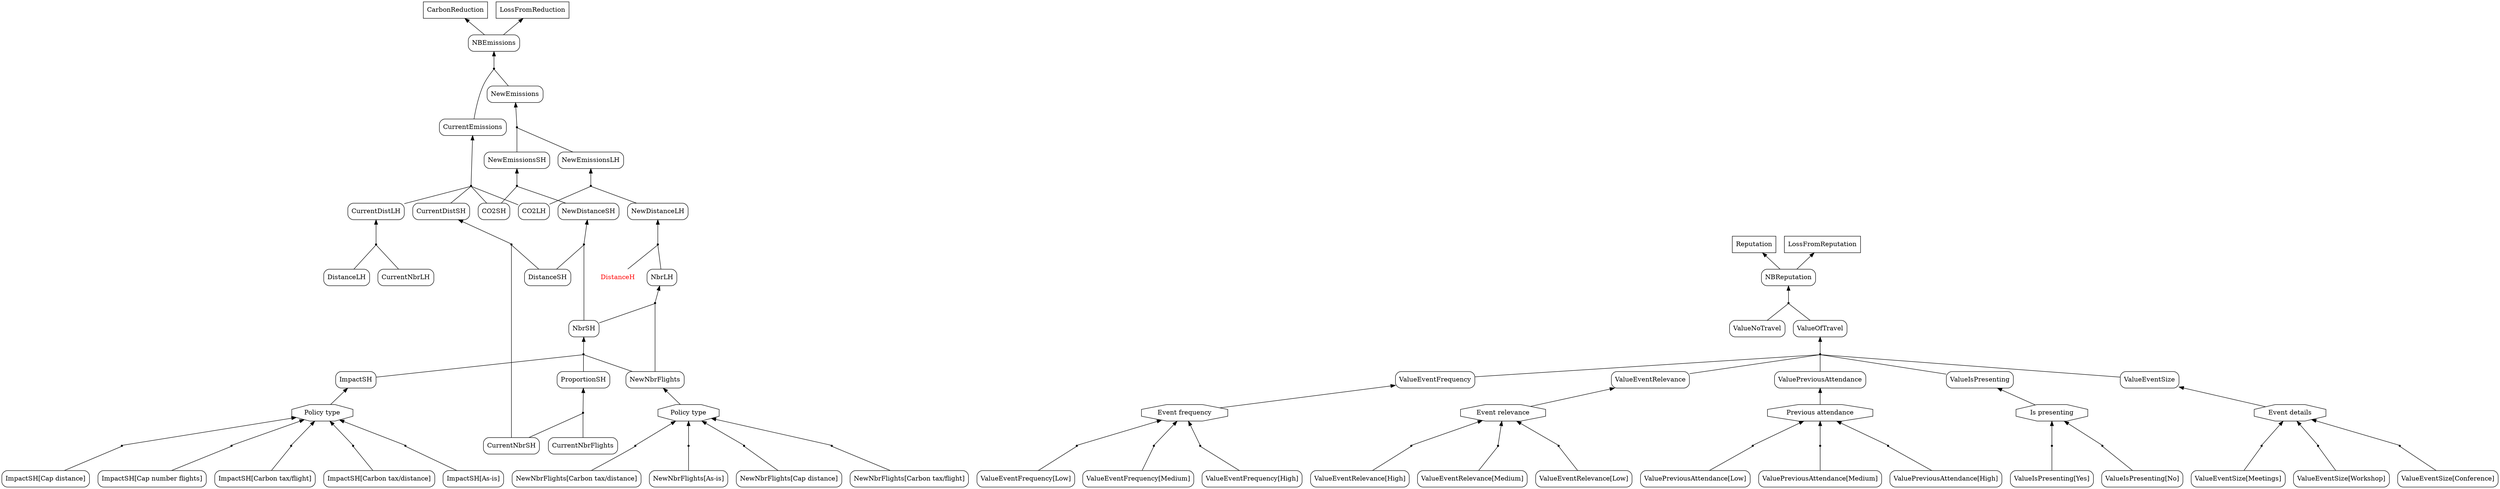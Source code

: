 digraph G { 
rankdir = BT 
"DistanceSH"[shape = box, style = rounded] 
"CurrentNbrSH"[shape = box, style = rounded] 
"CurrentDistSH"[shape = box, style = rounded] 
AndRef0[shape = point] 
AndRef0->"CurrentDistSH"
"DistanceSH"->AndRef0 [dir = none] 
"CurrentNbrSH"->AndRef0 [dir = none] 
"CO2SH"[shape = box, style = rounded] 
"DistanceLH"[shape = box, style = rounded] 
"CurrentNbrLH"[shape = box, style = rounded] 
"CurrentDistLH"[shape = box, style = rounded] 
AndRef1[shape = point] 
AndRef1->"CurrentDistLH"
"DistanceLH"->AndRef1 [dir = none] 
"CurrentNbrLH"->AndRef1 [dir = none] 
"CO2LH"[shape = box, style = rounded] 
"CurrentEmissions"[shape = box, style = rounded] 
AndRef2[shape = point] 
AndRef2->"CurrentEmissions"
"CurrentDistSH"->AndRef2 [dir = none] 
"CO2SH"->AndRef2 [dir = none] 
"CurrentDistLH"->AndRef2 [dir = none] 
"CO2LH"->AndRef2 [dir = none] 
AndRef3[shape = point] 
4[label="Policy type", shape = polygon, sides =8]4->"NewNbrFlights"
"NewNbrFlights[As-is]"[shape = box, style = rounded] 
AndRef3->4
"NewNbrFlights[As-is]"->AndRef3 [dir = none] 
AndRef4[shape = point] 
4[label="Policy type", shape = polygon, sides =8]"NewNbrFlights[Cap distance]"[shape = box, style = rounded] 
AndRef4->4
"NewNbrFlights[Cap distance]"->AndRef4 [dir = none] 
AndRef5[shape = point] 
4[label="Policy type", shape = polygon, sides =8]"NewNbrFlights[Carbon tax/flight]"[shape = box, style = rounded] 
AndRef5->4
"NewNbrFlights[Carbon tax/flight]"->AndRef5 [dir = none] 
AndRef6[shape = point] 
4[label="Policy type", shape = polygon, sides =8]"NewNbrFlights[Carbon tax/distance]"[shape = box, style = rounded] 
AndRef6->4
"NewNbrFlights[Carbon tax/distance]"->AndRef6 [dir = none] 
"NewNbrFlights"[shape = box, style = rounded] 
"CurrentNbrFlights"[shape = box, style = rounded] 
"ProportionSH"[shape = box, style = rounded] 
AndRef7[shape = point] 
AndRef7->"ProportionSH"
"CurrentNbrSH"->AndRef7 [dir = none] 
"CurrentNbrFlights"->AndRef7 [dir = none] 
AndRef8[shape = point] 
9[label="Policy type", shape = polygon, sides =8]9->"ImpactSH"
"ImpactSH[As-is]"[shape = box, style = rounded] 
AndRef8->9
"ImpactSH[As-is]"->AndRef8 [dir = none] 
AndRef9[shape = point] 
9[label="Policy type", shape = polygon, sides =8]"ImpactSH[Cap distance]"[shape = box, style = rounded] 
AndRef9->9
"ImpactSH[Cap distance]"->AndRef9 [dir = none] 
AndRef10[shape = point] 
9[label="Policy type", shape = polygon, sides =8]"ImpactSH[Cap number flights]"[shape = box, style = rounded] 
AndRef10->9
"ImpactSH[Cap number flights]"->AndRef10 [dir = none] 
AndRef11[shape = point] 
9[label="Policy type", shape = polygon, sides =8]"ImpactSH[Carbon tax/flight]"[shape = box, style = rounded] 
AndRef11->9
"ImpactSH[Carbon tax/flight]"->AndRef11 [dir = none] 
AndRef12[shape = point] 
9[label="Policy type", shape = polygon, sides =8]"ImpactSH[Carbon tax/distance]"[shape = box, style = rounded] 
AndRef12->9
"ImpactSH[Carbon tax/distance]"->AndRef12 [dir = none] 
"ImpactSH"[shape = box, style = rounded] 
"NbrSH"[shape = box, style = rounded] 
AndRef13[shape = point] 
AndRef13->"NbrSH"
"NewNbrFlights"->AndRef13 [dir = none] 
"ProportionSH"->AndRef13 [dir = none] 
"ImpactSH"->AndRef13 [dir = none] 
"NewDistanceSH"[shape = box, style = rounded] 
AndRef14[shape = point] 
AndRef14->"NewDistanceSH"
"DistanceSH"->AndRef14 [dir = none] 
"NbrSH"->AndRef14 [dir = none] 
"NewEmissionsSH"[shape = box, style = rounded] 
AndRef15[shape = point] 
AndRef15->"NewEmissionsSH"
"NewDistanceSH"->AndRef15 [dir = none] 
"CO2SH"->AndRef15 [dir = none] 
"NbrLH"[shape = box, style = rounded] 
AndRef16[shape = point] 
AndRef16->"NbrLH"
"NewNbrFlights"->AndRef16 [dir = none] 
"NbrSH"->AndRef16 [dir = none] 
"NewDistanceLH"[shape = box, style = rounded] 
AndRef17[shape = point] 
AndRef17->"NewDistanceLH"
"DistanceH"->AndRef17 [dir = none] 
"NbrLH"->AndRef17 [dir = none] 
"NewEmissionsLH"[shape = box, style = rounded] 
AndRef18[shape = point] 
AndRef18->"NewEmissionsLH"
"NewDistanceLH"->AndRef18 [dir = none] 
"CO2LH"->AndRef18 [dir = none] 
"NewEmissions"[shape = box, style = rounded] 
AndRef19[shape = point] 
AndRef19->"NewEmissions"
"NewEmissionsSH"->AndRef19 [dir = none] 
"NewEmissionsLH"->AndRef19 [dir = none] 
"NBEmissions"[shape = box, style = rounded] 
AndRef20[shape = point] 
AndRef20->"NBEmissions"
"CurrentEmissions"->AndRef20 [dir = none] 
"NewEmissions"->AndRef20 [dir = none] 
CarbonReduction [shape = box] 
NBEmissions->"CarbonReduction"
LossFromReduction [shape = box] 
NBEmissions->"LossFromReduction"
AndRef21[shape = point] 
22[label="Event details", shape = polygon, sides =8]22->"ValueEventSize"
"ValueEventSize[Conference]"[shape = box, style = rounded] 
AndRef21->22
"ValueEventSize[Conference]"->AndRef21 [dir = none] 
AndRef22[shape = point] 
22[label="Event details", shape = polygon, sides =8]"ValueEventSize[Meetings]"[shape = box, style = rounded] 
AndRef22->22
"ValueEventSize[Meetings]"->AndRef22 [dir = none] 
AndRef23[shape = point] 
22[label="Event details", shape = polygon, sides =8]"ValueEventSize[Workshop]"[shape = box, style = rounded] 
AndRef23->22
"ValueEventSize[Workshop]"->AndRef23 [dir = none] 
"ValueEventSize"[shape = box, style = rounded] 
AndRef24[shape = point] 
25[label="Event frequency", shape = polygon, sides =8]25->"ValueEventFrequency"
"ValueEventFrequency[Low]"[shape = box, style = rounded] 
AndRef24->25
"ValueEventFrequency[Low]"->AndRef24 [dir = none] 
AndRef25[shape = point] 
25[label="Event frequency", shape = polygon, sides =8]"ValueEventFrequency[Medium]"[shape = box, style = rounded] 
AndRef25->25
"ValueEventFrequency[Medium]"->AndRef25 [dir = none] 
AndRef26[shape = point] 
25[label="Event frequency", shape = polygon, sides =8]"ValueEventFrequency[High]"[shape = box, style = rounded] 
AndRef26->25
"ValueEventFrequency[High]"->AndRef26 [dir = none] 
"ValueEventFrequency"[shape = box, style = rounded] 
AndRef27[shape = point] 
28[label="Event relevance", shape = polygon, sides =8]28->"ValueEventRelevance"
"ValueEventRelevance[High]"[shape = box, style = rounded] 
AndRef27->28
"ValueEventRelevance[High]"->AndRef27 [dir = none] 
AndRef28[shape = point] 
28[label="Event relevance", shape = polygon, sides =8]"ValueEventRelevance[Medium]"[shape = box, style = rounded] 
AndRef28->28
"ValueEventRelevance[Medium]"->AndRef28 [dir = none] 
AndRef29[shape = point] 
28[label="Event relevance", shape = polygon, sides =8]"ValueEventRelevance[Low]"[shape = box, style = rounded] 
AndRef29->28
"ValueEventRelevance[Low]"->AndRef29 [dir = none] 
"ValueEventRelevance"[shape = box, style = rounded] 
AndRef30[shape = point] 
31[label="Previous attendance", shape = polygon, sides =8]31->"ValuePreviousAttendance"
"ValuePreviousAttendance[Low]"[shape = box, style = rounded] 
AndRef30->31
"ValuePreviousAttendance[Low]"->AndRef30 [dir = none] 
AndRef31[shape = point] 
31[label="Previous attendance", shape = polygon, sides =8]"ValuePreviousAttendance[Medium]"[shape = box, style = rounded] 
AndRef31->31
"ValuePreviousAttendance[Medium]"->AndRef31 [dir = none] 
AndRef32[shape = point] 
31[label="Previous attendance", shape = polygon, sides =8]"ValuePreviousAttendance[High]"[shape = box, style = rounded] 
AndRef32->31
"ValuePreviousAttendance[High]"->AndRef32 [dir = none] 
"ValuePreviousAttendance"[shape = box, style = rounded] 
AndRef33[shape = point] 
34[label="Is presenting", shape = polygon, sides =8]34->"ValueIsPresenting"
"ValueIsPresenting[Yes]"[shape = box, style = rounded] 
AndRef33->34
"ValueIsPresenting[Yes]"->AndRef33 [dir = none] 
AndRef34[shape = point] 
34[label="Is presenting", shape = polygon, sides =8]"ValueIsPresenting[No]"[shape = box, style = rounded] 
AndRef34->34
"ValueIsPresenting[No]"->AndRef34 [dir = none] 
"ValueIsPresenting"[shape = box, style = rounded] 
"ValueOfTravel"[shape = box, style = rounded] 
AndRef35[shape = point] 
AndRef35->"ValueOfTravel"
"ValueEventSize"->AndRef35 [dir = none] 
"ValueEventFrequency"->AndRef35 [dir = none] 
"ValueEventRelevance"->AndRef35 [dir = none] 
"ValuePreviousAttendance"->AndRef35 [dir = none] 
"ValueIsPresenting"->AndRef35 [dir = none] 
"ValueNoTravel"[shape = box, style = rounded] 
"NBReputation"[shape = box, style = rounded] 
AndRef36[shape = point] 
AndRef36->"NBReputation"
"ValueOfTravel"->AndRef36 [dir = none] 
"ValueNoTravel"->AndRef36 [dir = none] 
Reputation [shape = box] 
NBReputation->"Reputation"
LossFromReputation [shape = box] 
NBReputation->"LossFromReputation"
DistanceH [shape = plaintext, fontcolor =red]DistanceH [shape = plaintext, fontcolor =red]DistanceH [shape = plaintext, fontcolor =red]DistanceH [shape = plaintext, fontcolor =red]DistanceH [shape = plaintext, fontcolor =red]DistanceH [shape = plaintext, fontcolor =red]DistanceH [shape = plaintext, fontcolor =red]DistanceH [shape = plaintext, fontcolor =red]DistanceH [shape = plaintext, fontcolor =red]DistanceH [shape = plaintext, fontcolor =red]DistanceH [shape = plaintext, fontcolor =red]DistanceH [shape = plaintext, fontcolor =red]DistanceH [shape = plaintext, fontcolor =red]DistanceH [shape = plaintext, fontcolor =red]DistanceH [shape = plaintext, fontcolor =red]DistanceH [shape = plaintext, fontcolor =red]DistanceH [shape = plaintext, fontcolor =red]DistanceH [shape = plaintext, fontcolor =red]DistanceH [shape = plaintext, fontcolor =red]DistanceH [shape = plaintext, fontcolor =red]DistanceH [shape = plaintext, fontcolor =red]DistanceH [shape = plaintext, fontcolor =red]DistanceH [shape = plaintext, fontcolor =red]DistanceH [shape = plaintext, fontcolor =red]DistanceH [shape = plaintext, fontcolor =red]DistanceH [shape = plaintext, fontcolor =red]DistanceH [shape = plaintext, fontcolor =red]DistanceH [shape = plaintext, fontcolor =red]DistanceH [shape = plaintext, fontcolor =red]DistanceH [shape = plaintext, fontcolor =red]DistanceH [shape = plaintext, fontcolor =red]DistanceH [shape = plaintext, fontcolor =red]DistanceH [shape = plaintext, fontcolor =red]DistanceH [shape = plaintext, fontcolor =red]DistanceH [shape = plaintext, fontcolor =red]DistanceH [shape = plaintext, fontcolor =red]DistanceH [shape = plaintext, fontcolor =red]DistanceH [shape = plaintext, fontcolor =red]DistanceH [shape = plaintext, fontcolor =red]DistanceH [shape = plaintext, fontcolor =red]DistanceH [shape = plaintext, fontcolor =red]DistanceH [shape = plaintext, fontcolor =red]DistanceH [shape = plaintext, fontcolor =red]DistanceH [shape = plaintext, fontcolor =red]DistanceH [shape = plaintext, fontcolor =red]DistanceH [shape = plaintext, fontcolor =red]DistanceH [shape = plaintext, fontcolor =red]DistanceH [shape = plaintext, fontcolor =red]DistanceH [shape = plaintext, fontcolor =red]DistanceH [shape = plaintext, fontcolor =red]DistanceH [shape = plaintext, fontcolor =red]DistanceH [shape = plaintext, fontcolor =red]DistanceH [shape = plaintext, fontcolor =red]DistanceH [shape = plaintext, fontcolor =red]DistanceH [shape = plaintext, fontcolor =red]DistanceH [shape = plaintext, fontcolor =red]DistanceH [shape = plaintext, fontcolor =red]DistanceH [shape = plaintext, fontcolor =red]DistanceH [shape = plaintext, fontcolor =red]DistanceH [shape = plaintext, fontcolor =red]DistanceH [shape = plaintext, fontcolor =red]DistanceH [shape = plaintext, fontcolor =red]DistanceH [shape = plaintext, fontcolor =red]DistanceH [shape = plaintext, fontcolor =red]DistanceH [shape = plaintext, fontcolor =red]DistanceH [shape = plaintext, fontcolor =red]DistanceH [shape = plaintext, fontcolor =red]DistanceH [shape = plaintext, fontcolor =red]DistanceH [shape = plaintext, fontcolor =red]DistanceH [shape = plaintext, fontcolor =red]DistanceH [shape = plaintext, fontcolor =red]DistanceH [shape = plaintext, fontcolor =red]DistanceH [shape = plaintext, fontcolor =red]DistanceH [shape = plaintext, fontcolor =red]DistanceH [shape = plaintext, fontcolor =red]DistanceH [shape = plaintext, fontcolor =red]DistanceH [shape = plaintext, fontcolor =red]DistanceH [shape = plaintext, fontcolor =red]DistanceH [shape = plaintext, fontcolor =red]DistanceH [shape = plaintext, fontcolor =red]DistanceH [shape = plaintext, fontcolor =red]DistanceH [shape = plaintext, fontcolor =red]DistanceH [shape = plaintext, fontcolor =red]DistanceH [shape = plaintext, fontcolor =red]DistanceH [shape = plaintext, fontcolor =red]DistanceH [shape = plaintext, fontcolor =red]DistanceH [shape = plaintext, fontcolor =red]DistanceH [shape = plaintext, fontcolor =red]DistanceH [shape = plaintext, fontcolor =red]DistanceH [shape = plaintext, fontcolor =red]DistanceH [shape = plaintext, fontcolor =red]DistanceH [shape = plaintext, fontcolor =red]DistanceH [shape = plaintext, fontcolor =red]DistanceH [shape = plaintext, fontcolor =red]DistanceH [shape = plaintext, fontcolor =red]DistanceH [shape = plaintext, fontcolor =red]DistanceH [shape = plaintext, fontcolor =red]DistanceH [shape = plaintext, fontcolor =red]DistanceH [shape = plaintext, fontcolor =red]DistanceH [shape = plaintext, fontcolor =red]DistanceH [shape = plaintext, fontcolor =red]DistanceH [shape = plaintext, fontcolor =red]DistanceH [shape = plaintext, fontcolor =red]DistanceH [shape = plaintext, fontcolor =red]DistanceH [shape = plaintext, fontcolor =red]DistanceH [shape = plaintext, fontcolor =red]DistanceH [shape = plaintext, fontcolor =red]DistanceH [shape = plaintext, fontcolor =red]DistanceH [shape = plaintext, fontcolor =red]DistanceH [shape = plaintext, fontcolor =red]DistanceH [shape = plaintext, fontcolor =red]DistanceH [shape = plaintext, fontcolor =red]DistanceH [shape = plaintext, fontcolor =red]DistanceH [shape = plaintext, fontcolor =red]DistanceH [shape = plaintext, fontcolor =red]DistanceH [shape = plaintext, fontcolor =red]DistanceH [shape = plaintext, fontcolor =red]DistanceH [shape = plaintext, fontcolor =red]DistanceH [shape = plaintext, fontcolor =red]DistanceH [shape = plaintext, fontcolor =red]DistanceH [shape = plaintext, fontcolor =red]DistanceH [shape = plaintext, fontcolor =red]DistanceH [shape = plaintext, fontcolor =red]DistanceH [shape = plaintext, fontcolor =red]DistanceH [shape = plaintext, fontcolor =red]DistanceH [shape = plaintext, fontcolor =red]DistanceH [shape = plaintext, fontcolor =red]DistanceH [shape = plaintext, fontcolor =red]DistanceH [shape = plaintext, fontcolor =red]DistanceH [shape = plaintext, fontcolor =red]DistanceH [shape = plaintext, fontcolor =red]DistanceH [shape = plaintext, fontcolor =red]DistanceH [shape = plaintext, fontcolor =red]DistanceH [shape = plaintext, fontcolor =red]DistanceH [shape = plaintext, fontcolor =red]DistanceH [shape = plaintext, fontcolor =red]DistanceH [shape = plaintext, fontcolor =red]DistanceH [shape = plaintext, fontcolor =red]DistanceH [shape = plaintext, fontcolor =red]DistanceH [shape = plaintext, fontcolor =red]DistanceH [shape = plaintext, fontcolor =red]DistanceH [shape = plaintext, fontcolor =red]DistanceH [shape = plaintext, fontcolor =red]DistanceH [shape = plaintext, fontcolor =red]DistanceH [shape = plaintext, fontcolor =red]DistanceH [shape = plaintext, fontcolor =red]DistanceH [shape = plaintext, fontcolor =red]DistanceH [shape = plaintext, fontcolor =red]DistanceH [shape = plaintext, fontcolor =red]DistanceH [shape = plaintext, fontcolor =red]DistanceH [shape = plaintext, fontcolor =red]DistanceH [shape = plaintext, fontcolor =red]DistanceH [shape = plaintext, fontcolor =red]DistanceH [shape = plaintext, fontcolor =red]DistanceH [shape = plaintext, fontcolor =red]DistanceH [shape = plaintext, fontcolor =red]DistanceH [shape = plaintext, fontcolor =red]DistanceH [shape = plaintext, fontcolor =red]DistanceH [shape = plaintext, fontcolor =red]DistanceH [shape = plaintext, fontcolor =red]DistanceH [shape = plaintext, fontcolor =red]DistanceH [shape = plaintext, fontcolor =red]DistanceH [shape = plaintext, fontcolor =red]DistanceH [shape = plaintext, fontcolor =red]DistanceH [shape = plaintext, fontcolor =red]DistanceH [shape = plaintext, fontcolor =red]DistanceH [shape = plaintext, fontcolor =red]DistanceH [shape = plaintext, fontcolor =red]DistanceH [shape = plaintext, fontcolor =red]DistanceH [shape = plaintext, fontcolor =red]DistanceH [shape = plaintext, fontcolor =red]DistanceH [shape = plaintext, fontcolor =red]DistanceH [shape = plaintext, fontcolor =red]DistanceH [shape = plaintext, fontcolor =red]DistanceH [shape = plaintext, fontcolor =red]DistanceH [shape = plaintext, fontcolor =red]DistanceH [shape = plaintext, fontcolor =red]DistanceH [shape = plaintext, fontcolor =red]DistanceH [shape = plaintext, fontcolor =red]DistanceH [shape = plaintext, fontcolor =red]DistanceH [shape = plaintext, fontcolor =red]DistanceH [shape = plaintext, fontcolor =red]DistanceH [shape = plaintext, fontcolor =red]DistanceH [shape = plaintext, fontcolor =red]DistanceH [shape = plaintext, fontcolor =red]DistanceH [shape = plaintext, fontcolor =red]DistanceH [shape = plaintext, fontcolor =red]DistanceH [shape = plaintext, fontcolor =red]DistanceH [shape = plaintext, fontcolor =red]DistanceH [shape = plaintext, fontcolor =red]DistanceH [shape = plaintext, fontcolor =red]DistanceH [shape = plaintext, fontcolor =red]DistanceH [shape = plaintext, fontcolor =red]DistanceH [shape = plaintext, fontcolor =red]DistanceH [shape = plaintext, fontcolor =red]DistanceH [shape = plaintext, fontcolor =red]DistanceH [shape = plaintext, fontcolor =red]DistanceH [shape = plaintext, fontcolor =red]DistanceH [shape = plaintext, fontcolor =red]DistanceH [shape = plaintext, fontcolor =red]DistanceH [shape = plaintext, fontcolor =red]DistanceH [shape = plaintext, fontcolor =red]DistanceH [shape = plaintext, fontcolor =red]DistanceH [shape = plaintext, fontcolor =red]DistanceH [shape = plaintext, fontcolor =red]DistanceH [shape = plaintext, fontcolor =red]DistanceH [shape = plaintext, fontcolor =red]DistanceH [shape = plaintext, fontcolor =red]DistanceH [shape = plaintext, fontcolor =red]DistanceH [shape = plaintext, fontcolor =red]DistanceH [shape = plaintext, fontcolor =red]DistanceH [shape = plaintext, fontcolor =red]DistanceH [shape = plaintext, fontcolor =red]DistanceH [shape = plaintext, fontcolor =red]DistanceH [shape = plaintext, fontcolor =red]DistanceH [shape = plaintext, fontcolor =red]DistanceH [shape = plaintext, fontcolor =red]DistanceH [shape = plaintext, fontcolor =red]DistanceH [shape = plaintext, fontcolor =red]DistanceH [shape = plaintext, fontcolor =red]DistanceH [shape = plaintext, fontcolor =red]DistanceH [shape = plaintext, fontcolor =red]DistanceH [shape = plaintext, fontcolor =red]DistanceH [shape = plaintext, fontcolor =red]DistanceH [shape = plaintext, fontcolor =red]DistanceH [shape = plaintext, fontcolor =red]DistanceH [shape = plaintext, fontcolor =red]DistanceH [shape = plaintext, fontcolor =red]DistanceH [shape = plaintext, fontcolor =red]DistanceH [shape = plaintext, fontcolor =red]DistanceH [shape = plaintext, fontcolor =red]DistanceH [shape = plaintext, fontcolor =red]DistanceH [shape = plaintext, fontcolor =red]DistanceH [shape = plaintext, fontcolor =red]DistanceH [shape = plaintext, fontcolor =red]DistanceH [shape = plaintext, fontcolor =red]DistanceH [shape = plaintext, fontcolor =red]DistanceH [shape = plaintext, fontcolor =red]DistanceH [shape = plaintext, fontcolor =red]DistanceH [shape = plaintext, fontcolor =red]DistanceH [shape = plaintext, fontcolor =red]DistanceH [shape = plaintext, fontcolor =red]DistanceH [shape = plaintext, fontcolor =red]DistanceH [shape = plaintext, fontcolor =red]DistanceH [shape = plaintext, fontcolor =red]DistanceH [shape = plaintext, fontcolor =red]DistanceH [shape = plaintext, fontcolor =red]DistanceH [shape = plaintext, fontcolor =red]DistanceH [shape = plaintext, fontcolor =red]DistanceH [shape = plaintext, fontcolor =red]DistanceH [shape = plaintext, fontcolor =red]DistanceH [shape = plaintext, fontcolor =red]DistanceH [shape = plaintext, fontcolor =red]DistanceH [shape = plaintext, fontcolor =red]DistanceH [shape = plaintext, fontcolor =red]DistanceH [shape = plaintext, fontcolor =red]DistanceH [shape = plaintext, fontcolor =red]DistanceH [shape = plaintext, fontcolor =red]DistanceH [shape = plaintext, fontcolor =red]DistanceH [shape = plaintext, fontcolor =red]DistanceH [shape = plaintext, fontcolor =red]DistanceH [shape = plaintext, fontcolor =red]DistanceH [shape = plaintext, fontcolor =red]DistanceH [shape = plaintext, fontcolor =red]DistanceH [shape = plaintext, fontcolor =red]DistanceH [shape = plaintext, fontcolor =red]DistanceH [shape = plaintext, fontcolor =red]DistanceH [shape = plaintext, fontcolor =red]DistanceH [shape = plaintext, fontcolor =red]DistanceH [shape = plaintext, fontcolor =red]DistanceH [shape = plaintext, fontcolor =red]DistanceH [shape = plaintext, fontcolor =red]DistanceH [shape = plaintext, fontcolor =red]DistanceH [shape = plaintext, fontcolor =red]DistanceH [shape = plaintext, fontcolor =red]DistanceH [shape = plaintext, fontcolor =red]DistanceH [shape = plaintext, fontcolor =red]DistanceH [shape = plaintext, fontcolor =red]DistanceH [shape = plaintext, fontcolor =red]DistanceH [shape = plaintext, fontcolor =red]DistanceH [shape = plaintext, fontcolor =red]DistanceH [shape = plaintext, fontcolor =red]DistanceH [shape = plaintext, fontcolor =red]DistanceH [shape = plaintext, fontcolor =red]DistanceH [shape = plaintext, fontcolor =red]DistanceH [shape = plaintext, fontcolor =red]DistanceH [shape = plaintext, fontcolor =red]DistanceH [shape = plaintext, fontcolor =red]DistanceH [shape = plaintext, fontcolor =red]DistanceH [shape = plaintext, fontcolor =red]DistanceH [shape = plaintext, fontcolor =red]DistanceH [shape = plaintext, fontcolor =red]DistanceH [shape = plaintext, fontcolor =red]DistanceH [shape = plaintext, fontcolor =red]DistanceH [shape = plaintext, fontcolor =red]DistanceH [shape = plaintext, fontcolor =red]DistanceH [shape = plaintext, fontcolor =red]DistanceH [shape = plaintext, fontcolor =red]DistanceH [shape = plaintext, fontcolor =red]DistanceH [shape = plaintext, fontcolor =red]DistanceH [shape = plaintext, fontcolor =red]DistanceH [shape = plaintext, fontcolor =red]DistanceH [shape = plaintext, fontcolor =red]DistanceH [shape = plaintext, fontcolor =red]DistanceH [shape = plaintext, fontcolor =red]DistanceH [shape = plaintext, fontcolor =red]DistanceH [shape = plaintext, fontcolor =red]DistanceH [shape = plaintext, fontcolor =red]DistanceH [shape = plaintext, fontcolor =red]DistanceH [shape = plaintext, fontcolor =red]DistanceH [shape = plaintext, fontcolor =red]DistanceH [shape = plaintext, fontcolor =red]DistanceH [shape = plaintext, fontcolor =red]DistanceH [shape = plaintext, fontcolor =red]DistanceH [shape = plaintext, fontcolor =red]DistanceH [shape = plaintext, fontcolor =red]DistanceH [shape = plaintext, fontcolor =red]DistanceH [shape = plaintext, fontcolor =red]DistanceH [shape = plaintext, fontcolor =red]DistanceH [shape = plaintext, fontcolor =red]DistanceH [shape = plaintext, fontcolor =red]DistanceH [shape = plaintext, fontcolor =red]DistanceH [shape = plaintext, fontcolor =red]DistanceH [shape = plaintext, fontcolor =red]DistanceH [shape = plaintext, fontcolor =red]DistanceH [shape = plaintext, fontcolor =red]DistanceH [shape = plaintext, fontcolor =red]DistanceH [shape = plaintext, fontcolor =red]DistanceH [shape = plaintext, fontcolor =red]DistanceH [shape = plaintext, fontcolor =red]DistanceH [shape = plaintext, fontcolor =red]DistanceH [shape = plaintext, fontcolor =red]DistanceH [shape = plaintext, fontcolor =red]DistanceH [shape = plaintext, fontcolor =red]DistanceH [shape = plaintext, fontcolor =red]DistanceH [shape = plaintext, fontcolor =red]DistanceH [shape = plaintext, fontcolor =red]DistanceH [shape = plaintext, fontcolor =red]DistanceH [shape = plaintext, fontcolor =red]DistanceH [shape = plaintext, fontcolor =red]DistanceH [shape = plaintext, fontcolor =red]DistanceH [shape = plaintext, fontcolor =red]DistanceH [shape = plaintext, fontcolor =red]DistanceH [shape = plaintext, fontcolor =red]DistanceH [shape = plaintext, fontcolor =red]DistanceH [shape = plaintext, fontcolor =red]DistanceH [shape = plaintext, fontcolor =red]DistanceH [shape = plaintext, fontcolor =red]DistanceH [shape = plaintext, fontcolor =red]DistanceH [shape = plaintext, fontcolor =red]DistanceH [shape = plaintext, fontcolor =red]DistanceH [shape = plaintext, fontcolor =red]DistanceH [shape = plaintext, fontcolor =red]DistanceH [shape = plaintext, fontcolor =red]DistanceH [shape = plaintext, fontcolor =red]DistanceH [shape = plaintext, fontcolor =red]DistanceH [shape = plaintext, fontcolor =red]DistanceH [shape = plaintext, fontcolor =red]DistanceH [shape = plaintext, fontcolor =red]DistanceH [shape = plaintext, fontcolor =red]DistanceH [shape = plaintext, fontcolor =red]DistanceH [shape = plaintext, fontcolor =red]DistanceH [shape = plaintext, fontcolor =red]DistanceH [shape = plaintext, fontcolor =red]DistanceH [shape = plaintext, fontcolor =red]DistanceH [shape = plaintext, fontcolor =red]DistanceH [shape = plaintext, fontcolor =red]DistanceH [shape = plaintext, fontcolor =red]DistanceH [shape = plaintext, fontcolor =red]DistanceH [shape = plaintext, fontcolor =red]DistanceH [shape = plaintext, fontcolor =red]DistanceH [shape = plaintext, fontcolor =red]DistanceH [shape = plaintext, fontcolor =red]DistanceH [shape = plaintext, fontcolor =red]DistanceH [shape = plaintext, fontcolor =red]DistanceH [shape = plaintext, fontcolor =red]DistanceH [shape = plaintext, fontcolor =red]DistanceH [shape = plaintext, fontcolor =red]DistanceH [shape = plaintext, fontcolor =red]DistanceH [shape = plaintext, fontcolor =red]DistanceH [shape = plaintext, fontcolor =red]DistanceH [shape = plaintext, fontcolor =red]DistanceH [shape = plaintext, fontcolor =red]DistanceH [shape = plaintext, fontcolor =red]DistanceH [shape = plaintext, fontcolor =red]DistanceH [shape = plaintext, fontcolor =red]DistanceH [shape = plaintext, fontcolor =red]DistanceH [shape = plaintext, fontcolor =red]DistanceH [shape = plaintext, fontcolor =red]DistanceH [shape = plaintext, fontcolor =red]DistanceH [shape = plaintext, fontcolor =red]DistanceH [shape = plaintext, fontcolor =red]DistanceH [shape = plaintext, fontcolor =red]DistanceH [shape = plaintext, fontcolor =red]DistanceH [shape = plaintext, fontcolor =red]DistanceH [shape = plaintext, fontcolor =red]DistanceH [shape = plaintext, fontcolor =red]DistanceH [shape = plaintext, fontcolor =red]DistanceH [shape = plaintext, fontcolor =red]DistanceH [shape = plaintext, fontcolor =red]DistanceH [shape = plaintext, fontcolor =red]DistanceH [shape = plaintext, fontcolor =red]DistanceH [shape = plaintext, fontcolor =red]DistanceH [shape = plaintext, fontcolor =red]DistanceH [shape = plaintext, fontcolor =red]DistanceH [shape = plaintext, fontcolor =red]DistanceH [shape = plaintext, fontcolor =red]DistanceH [shape = plaintext, fontcolor =red]DistanceH [shape = plaintext, fontcolor =red]DistanceH [shape = plaintext, fontcolor =red]DistanceH [shape = plaintext, fontcolor =red]DistanceH [shape = plaintext, fontcolor =red]DistanceH [shape = plaintext, fontcolor =red]DistanceH [shape = plaintext, fontcolor =red]DistanceH [shape = plaintext, fontcolor =red]DistanceH [shape = plaintext, fontcolor =red]DistanceH [shape = plaintext, fontcolor =red]DistanceH [shape = plaintext, fontcolor =red]DistanceH [shape = plaintext, fontcolor =red]DistanceH [shape = plaintext, fontcolor =red]DistanceH [shape = plaintext, fontcolor =red]DistanceH [shape = plaintext, fontcolor =red]DistanceH [shape = plaintext, fontcolor =red]DistanceH [shape = plaintext, fontcolor =red]DistanceH [shape = plaintext, fontcolor =red]DistanceH [shape = plaintext, fontcolor =red]DistanceH [shape = plaintext, fontcolor =red]DistanceH [shape = plaintext, fontcolor =red]DistanceH [shape = plaintext, fontcolor =red]DistanceH [shape = plaintext, fontcolor =red]DistanceH [shape = plaintext, fontcolor =red]DistanceH [shape = plaintext, fontcolor =red]DistanceH [shape = plaintext, fontcolor =red]DistanceH [shape = plaintext, fontcolor =red]DistanceH [shape = plaintext, fontcolor =red]DistanceH [shape = plaintext, fontcolor =red]DistanceH [shape = plaintext, fontcolor =red]DistanceH [shape = plaintext, fontcolor =red]DistanceH [shape = plaintext, fontcolor =red]DistanceH [shape = plaintext, fontcolor =red]DistanceH [shape = plaintext, fontcolor =red]DistanceH [shape = plaintext, fontcolor =red]DistanceH [shape = plaintext, fontcolor =red]DistanceH [shape = plaintext, fontcolor =red]DistanceH [shape = plaintext, fontcolor =red]DistanceH [shape = plaintext, fontcolor =red]DistanceH [shape = plaintext, fontcolor =red]DistanceH [shape = plaintext, fontcolor =red]DistanceH [shape = plaintext, fontcolor =red]DistanceH [shape = plaintext, fontcolor =red]DistanceH [shape = plaintext, fontcolor =red]DistanceH [shape = plaintext, fontcolor =red]DistanceH [shape = plaintext, fontcolor =red]DistanceH [shape = plaintext, fontcolor =red]DistanceH [shape = plaintext, fontcolor =red]DistanceH [shape = plaintext, fontcolor =red]DistanceH [shape = plaintext, fontcolor =red]DistanceH [shape = plaintext, fontcolor =red]DistanceH [shape = plaintext, fontcolor =red]DistanceH [shape = plaintext, fontcolor =red]DistanceH [shape = plaintext, fontcolor =red]DistanceH [shape = plaintext, fontcolor =red]DistanceH [shape = plaintext, fontcolor =red]DistanceH [shape = plaintext, fontcolor =red]DistanceH [shape = plaintext, fontcolor =red]DistanceH [shape = plaintext, fontcolor =red]DistanceH [shape = plaintext, fontcolor =red]DistanceH [shape = plaintext, fontcolor =red]DistanceH [shape = plaintext, fontcolor =red]DistanceH [shape = plaintext, fontcolor =red]DistanceH [shape = plaintext, fontcolor =red]DistanceH [shape = plaintext, fontcolor =red]DistanceH [shape = plaintext, fontcolor =red]DistanceH [shape = plaintext, fontcolor =red]DistanceH [shape = plaintext, fontcolor =red]DistanceH [shape = plaintext, fontcolor =red]DistanceH [shape = plaintext, fontcolor =red]DistanceH [shape = plaintext, fontcolor =red]DistanceH [shape = plaintext, fontcolor =red]DistanceH [shape = plaintext, fontcolor =red]DistanceH [shape = plaintext, fontcolor =red]DistanceH [shape = plaintext, fontcolor =red]DistanceH [shape = plaintext, fontcolor =red]DistanceH [shape = plaintext, fontcolor =red]DistanceH [shape = plaintext, fontcolor =red]DistanceH [shape = plaintext, fontcolor =red]DistanceH [shape = plaintext, fontcolor =red]DistanceH [shape = plaintext, fontcolor =red]DistanceH [shape = plaintext, fontcolor =red]DistanceH [shape = plaintext, fontcolor =red]DistanceH [shape = plaintext, fontcolor =red]DistanceH [shape = plaintext, fontcolor =red]DistanceH [shape = plaintext, fontcolor =red]DistanceH [shape = plaintext, fontcolor =red]DistanceH [shape = plaintext, fontcolor =red]DistanceH [shape = plaintext, fontcolor =red]DistanceH [shape = plaintext, fontcolor =red]DistanceH [shape = plaintext, fontcolor =red]DistanceH [shape = plaintext, fontcolor =red]DistanceH [shape = plaintext, fontcolor =red]DistanceH [shape = plaintext, fontcolor =red]DistanceH [shape = plaintext, fontcolor =red]DistanceH [shape = plaintext, fontcolor =red]DistanceH [shape = plaintext, fontcolor =red]DistanceH [shape = plaintext, fontcolor =red]DistanceH [shape = plaintext, fontcolor =red]DistanceH [shape = plaintext, fontcolor =red]DistanceH [shape = plaintext, fontcolor =red]DistanceH [shape = plaintext, fontcolor =red]DistanceH [shape = plaintext, fontcolor =red]DistanceH [shape = plaintext, fontcolor =red]DistanceH [shape = plaintext, fontcolor =red]DistanceH [shape = plaintext, fontcolor =red]DistanceH [shape = plaintext, fontcolor =red]DistanceH [shape = plaintext, fontcolor =red]DistanceH [shape = plaintext, fontcolor =red]DistanceH [shape = plaintext, fontcolor =red]DistanceH [shape = plaintext, fontcolor =red]DistanceH [shape = plaintext, fontcolor =red]DistanceH [shape = plaintext, fontcolor =red]DistanceH [shape = plaintext, fontcolor =red]DistanceH [shape = plaintext, fontcolor =red]DistanceH [shape = plaintext, fontcolor =red]DistanceH [shape = plaintext, fontcolor =red]DistanceH [shape = plaintext, fontcolor =red]DistanceH [shape = plaintext, fontcolor =red]DistanceH [shape = plaintext, fontcolor =red]DistanceH [shape = plaintext, fontcolor =red]DistanceH [shape = plaintext, fontcolor =red]DistanceH [shape = plaintext, fontcolor =red]DistanceH [shape = plaintext, fontcolor =red]DistanceH [shape = plaintext, fontcolor =red]DistanceH [shape = plaintext, fontcolor =red]DistanceH [shape = plaintext, fontcolor =red]DistanceH [shape = plaintext, fontcolor =red]DistanceH [shape = plaintext, fontcolor =red]DistanceH [shape = plaintext, fontcolor =red]DistanceH [shape = plaintext, fontcolor =red]DistanceH [shape = plaintext, fontcolor =red]DistanceH [shape = plaintext, fontcolor =red]DistanceH [shape = plaintext, fontcolor =red]DistanceH [shape = plaintext, fontcolor =red]DistanceH [shape = plaintext, fontcolor =red]DistanceH [shape = plaintext, fontcolor =red]DistanceH [shape = plaintext, fontcolor =red]DistanceH [shape = plaintext, fontcolor =red]DistanceH [shape = plaintext, fontcolor =red]DistanceH [shape = plaintext, fontcolor =red]DistanceH [shape = plaintext, fontcolor =red]DistanceH [shape = plaintext, fontcolor =red]DistanceH [shape = plaintext, fontcolor =red]DistanceH [shape = plaintext, fontcolor =red]DistanceH [shape = plaintext, fontcolor =red]DistanceH [shape = plaintext, fontcolor =red]DistanceH [shape = plaintext, fontcolor =red]DistanceH [shape = plaintext, fontcolor =red]DistanceH [shape = plaintext, fontcolor =red]DistanceH [shape = plaintext, fontcolor =red]DistanceH [shape = plaintext, fontcolor =red]DistanceH [shape = plaintext, fontcolor =red]DistanceH [shape = plaintext, fontcolor =red]DistanceH [shape = plaintext, fontcolor =red]DistanceH [shape = plaintext, fontcolor =red]DistanceH [shape = plaintext, fontcolor =red]DistanceH [shape = plaintext, fontcolor =red]DistanceH [shape = plaintext, fontcolor =red]DistanceH [shape = plaintext, fontcolor =red]DistanceH [shape = plaintext, fontcolor =red]DistanceH [shape = plaintext, fontcolor =red]DistanceH [shape = plaintext, fontcolor =red]DistanceH [shape = plaintext, fontcolor =red]DistanceH [shape = plaintext, fontcolor =red]DistanceH [shape = plaintext, fontcolor =red]DistanceH [shape = plaintext, fontcolor =red]DistanceH [shape = plaintext, fontcolor =red]DistanceH [shape = plaintext, fontcolor =red]DistanceH [shape = plaintext, fontcolor =red]DistanceH [shape = plaintext, fontcolor =red]DistanceH [shape = plaintext, fontcolor =red]DistanceH [shape = plaintext, fontcolor =red]DistanceH [shape = plaintext, fontcolor =red]DistanceH [shape = plaintext, fontcolor =red]DistanceH [shape = plaintext, fontcolor =red]DistanceH [shape = plaintext, fontcolor =red]DistanceH [shape = plaintext, fontcolor =red]DistanceH [shape = plaintext, fontcolor =red]DistanceH [shape = plaintext, fontcolor =red]DistanceH [shape = plaintext, fontcolor =red]DistanceH [shape = plaintext, fontcolor =red]DistanceH [shape = plaintext, fontcolor =red]DistanceH [shape = plaintext, fontcolor =red]DistanceH [shape = plaintext, fontcolor =red]DistanceH [shape = plaintext, fontcolor =red]DistanceH [shape = plaintext, fontcolor =red]DistanceH [shape = plaintext, fontcolor =red]DistanceH [shape = plaintext, fontcolor =red]DistanceH [shape = plaintext, fontcolor =red]DistanceH [shape = plaintext, fontcolor =red]DistanceH [shape = plaintext, fontcolor =red]DistanceH [shape = plaintext, fontcolor =red]DistanceH [shape = plaintext, fontcolor =red]DistanceH [shape = plaintext, fontcolor =red]DistanceH [shape = plaintext, fontcolor =red]DistanceH [shape = plaintext, fontcolor =red]DistanceH [shape = plaintext, fontcolor =red]DistanceH [shape = plaintext, fontcolor =red]DistanceH [shape = plaintext, fontcolor =red]DistanceH [shape = plaintext, fontcolor =red]DistanceH [shape = plaintext, fontcolor =red]DistanceH [shape = plaintext, fontcolor =red]DistanceH [shape = plaintext, fontcolor =red]DistanceH [shape = plaintext, fontcolor =red]DistanceH [shape = plaintext, fontcolor =red]DistanceH [shape = plaintext, fontcolor =red]DistanceH [shape = plaintext, fontcolor =red]DistanceH [shape = plaintext, fontcolor =red]DistanceH [shape = plaintext, fontcolor =red]DistanceH [shape = plaintext, fontcolor =red]DistanceH [shape = plaintext, fontcolor =red]DistanceH [shape = plaintext, fontcolor =red]DistanceH [shape = plaintext, fontcolor =red]DistanceH [shape = plaintext, fontcolor =red]DistanceH [shape = plaintext, fontcolor =red]DistanceH [shape = plaintext, fontcolor =red]DistanceH [shape = plaintext, fontcolor =red]DistanceH [shape = plaintext, fontcolor =red]DistanceH [shape = plaintext, fontcolor =red]DistanceH [shape = plaintext, fontcolor =red]DistanceH [shape = plaintext, fontcolor =red]DistanceH [shape = plaintext, fontcolor =red]DistanceH [shape = plaintext, fontcolor =red]DistanceH [shape = plaintext, fontcolor =red]DistanceH [shape = plaintext, fontcolor =red]DistanceH [shape = plaintext, fontcolor =red]DistanceH [shape = plaintext, fontcolor =red]DistanceH [shape = plaintext, fontcolor =red]DistanceH [shape = plaintext, fontcolor =red]DistanceH [shape = plaintext, fontcolor =red]DistanceH [shape = plaintext, fontcolor =red]DistanceH [shape = plaintext, fontcolor =red]DistanceH [shape = plaintext, fontcolor =red]DistanceH [shape = plaintext, fontcolor =red]DistanceH [shape = plaintext, fontcolor =red]DistanceH [shape = plaintext, fontcolor =red]DistanceH [shape = plaintext, fontcolor =red]DistanceH [shape = plaintext, fontcolor =red]DistanceH [shape = plaintext, fontcolor =red]DistanceH [shape = plaintext, fontcolor =red]DistanceH [shape = plaintext, fontcolor =red]DistanceH [shape = plaintext, fontcolor =red]DistanceH [shape = plaintext, fontcolor =red]DistanceH [shape = plaintext, fontcolor =red]DistanceH [shape = plaintext, fontcolor =red]DistanceH [shape = plaintext, fontcolor =red]DistanceH [shape = plaintext, fontcolor =red]DistanceH [shape = plaintext, fontcolor =red]DistanceH [shape = plaintext, fontcolor =red]DistanceH [shape = plaintext, fontcolor =red]DistanceH [shape = plaintext, fontcolor =red]DistanceH [shape = plaintext, fontcolor =red]DistanceH [shape = plaintext, fontcolor =red]DistanceH [shape = plaintext, fontcolor =red]DistanceH [shape = plaintext, fontcolor =red]DistanceH [shape = plaintext, fontcolor =red]DistanceH [shape = plaintext, fontcolor =red]DistanceH [shape = plaintext, fontcolor =red]DistanceH [shape = plaintext, fontcolor =red]DistanceH [shape = plaintext, fontcolor =red]DistanceH [shape = plaintext, fontcolor =red]DistanceH [shape = plaintext, fontcolor =red]DistanceH [shape = plaintext, fontcolor =red]DistanceH [shape = plaintext, fontcolor =red]DistanceH [shape = plaintext, fontcolor =red]DistanceH [shape = plaintext, fontcolor =red]DistanceH [shape = plaintext, fontcolor =red]DistanceH [shape = plaintext, fontcolor =red]DistanceH [shape = plaintext, fontcolor =red]DistanceH [shape = plaintext, fontcolor =red]DistanceH [shape = plaintext, fontcolor =red]DistanceH [shape = plaintext, fontcolor =red]DistanceH [shape = plaintext, fontcolor =red]DistanceH [shape = plaintext, fontcolor =red]DistanceH [shape = plaintext, fontcolor =red]DistanceH [shape = plaintext, fontcolor =red]DistanceH [shape = plaintext, fontcolor =red]DistanceH [shape = plaintext, fontcolor =red]DistanceH [shape = plaintext, fontcolor =red]DistanceH [shape = plaintext, fontcolor =red]DistanceH [shape = plaintext, fontcolor =red]DistanceH [shape = plaintext, fontcolor =red]DistanceH [shape = plaintext, fontcolor =red]DistanceH [shape = plaintext, fontcolor =red]DistanceH [shape = plaintext, fontcolor =red]DistanceH [shape = plaintext, fontcolor =red]DistanceH [shape = plaintext, fontcolor =red]DistanceH [shape = plaintext, fontcolor =red]DistanceH [shape = plaintext, fontcolor =red]DistanceH [shape = plaintext, fontcolor =red]DistanceH [shape = plaintext, fontcolor =red]DistanceH [shape = plaintext, fontcolor =red]DistanceH [shape = plaintext, fontcolor =red]DistanceH [shape = plaintext, fontcolor =red]DistanceH [shape = plaintext, fontcolor =red]DistanceH [shape = plaintext, fontcolor =red]DistanceH [shape = plaintext, fontcolor =red]DistanceH [shape = plaintext, fontcolor =red]DistanceH [shape = plaintext, fontcolor =red]DistanceH [shape = plaintext, fontcolor =red]DistanceH [shape = plaintext, fontcolor =red]DistanceH [shape = plaintext, fontcolor =red]DistanceH [shape = plaintext, fontcolor =red]DistanceH [shape = plaintext, fontcolor =red]DistanceH [shape = plaintext, fontcolor =red]DistanceH [shape = plaintext, fontcolor =red]DistanceH [shape = plaintext, fontcolor =red]DistanceH [shape = plaintext, fontcolor =red]DistanceH [shape = plaintext, fontcolor =red]DistanceH [shape = plaintext, fontcolor =red]DistanceH [shape = plaintext, fontcolor =red]DistanceH [shape = plaintext, fontcolor =red]DistanceH [shape = plaintext, fontcolor =red]DistanceH [shape = plaintext, fontcolor =red]DistanceH [shape = plaintext, fontcolor =red]DistanceH [shape = plaintext, fontcolor =red]DistanceH [shape = plaintext, fontcolor =red]DistanceH [shape = plaintext, fontcolor =red]DistanceH [shape = plaintext, fontcolor =red]DistanceH [shape = plaintext, fontcolor =red]DistanceH [shape = plaintext, fontcolor =red]DistanceH [shape = plaintext, fontcolor =red]DistanceH [shape = plaintext, fontcolor =red]DistanceH [shape = plaintext, fontcolor =red]DistanceH [shape = plaintext, fontcolor =red]DistanceH [shape = plaintext, fontcolor =red]DistanceH [shape = plaintext, fontcolor =red]DistanceH [shape = plaintext, fontcolor =red]DistanceH [shape = plaintext, fontcolor =red]DistanceH [shape = plaintext, fontcolor =red]DistanceH [shape = plaintext, fontcolor =red]DistanceH [shape = plaintext, fontcolor =red]DistanceH [shape = plaintext, fontcolor =red]DistanceH [shape = plaintext, fontcolor =red]DistanceH [shape = plaintext, fontcolor =red]DistanceH [shape = plaintext, fontcolor =red]DistanceH [shape = plaintext, fontcolor =red]DistanceH [shape = plaintext, fontcolor =red]DistanceH [shape = plaintext, fontcolor =red]DistanceH [shape = plaintext, fontcolor =red]DistanceH [shape = plaintext, fontcolor =red]DistanceH [shape = plaintext, fontcolor =red]DistanceH [shape = plaintext, fontcolor =red]DistanceH [shape = plaintext, fontcolor =red]DistanceH [shape = plaintext, fontcolor =red]DistanceH [shape = plaintext, fontcolor =red]DistanceH [shape = plaintext, fontcolor =red]DistanceH [shape = plaintext, fontcolor =red]DistanceH [shape = plaintext, fontcolor =red]DistanceH [shape = plaintext, fontcolor =red]DistanceH [shape = plaintext, fontcolor =red]DistanceH [shape = plaintext, fontcolor =red]DistanceH [shape = plaintext, fontcolor =red]DistanceH [shape = plaintext, fontcolor =red]DistanceH [shape = plaintext, fontcolor =red]DistanceH [shape = plaintext, fontcolor =red]DistanceH [shape = plaintext, fontcolor =red]DistanceH [shape = plaintext, fontcolor =red]DistanceH [shape = plaintext, fontcolor =red]DistanceH [shape = plaintext, fontcolor =red]DistanceH [shape = plaintext, fontcolor =red]DistanceH [shape = plaintext, fontcolor =red]DistanceH [shape = plaintext, fontcolor =red]DistanceH [shape = plaintext, fontcolor =red]DistanceH [shape = plaintext, fontcolor =red]DistanceH [shape = plaintext, fontcolor =red]DistanceH [shape = plaintext, fontcolor =red]DistanceH [shape = plaintext, fontcolor =red]DistanceH [shape = plaintext, fontcolor =red]DistanceH [shape = plaintext, fontcolor =red]DistanceH [shape = plaintext, fontcolor =red]DistanceH [shape = plaintext, fontcolor =red]DistanceH [shape = plaintext, fontcolor =red]DistanceH [shape = plaintext, fontcolor =red]DistanceH [shape = plaintext, fontcolor =red]DistanceH [shape = plaintext, fontcolor =red]DistanceH [shape = plaintext, fontcolor =red]DistanceH [shape = plaintext, fontcolor =red]DistanceH [shape = plaintext, fontcolor =red]DistanceH [shape = plaintext, fontcolor =red]DistanceH [shape = plaintext, fontcolor =red]DistanceH [shape = plaintext, fontcolor =red]DistanceH [shape = plaintext, fontcolor =red]DistanceH [shape = plaintext, fontcolor =red]DistanceH [shape = plaintext, fontcolor =red]DistanceH [shape = plaintext, fontcolor =red]DistanceH [shape = plaintext, fontcolor =red]DistanceH [shape = plaintext, fontcolor =red]DistanceH [shape = plaintext, fontcolor =red]DistanceH [shape = plaintext, fontcolor =red]DistanceH [shape = plaintext, fontcolor =red]DistanceH [shape = plaintext, fontcolor =red]DistanceH [shape = plaintext, fontcolor =red]DistanceH [shape = plaintext, fontcolor =red]DistanceH [shape = plaintext, fontcolor =red]DistanceH [shape = plaintext, fontcolor =red]DistanceH [shape = plaintext, fontcolor =red]DistanceH [shape = plaintext, fontcolor =red]DistanceH [shape = plaintext, fontcolor =red]DistanceH [shape = plaintext, fontcolor =red]DistanceH [shape = plaintext, fontcolor =red]DistanceH [shape = plaintext, fontcolor =red]DistanceH [shape = plaintext, fontcolor =red]DistanceH [shape = plaintext, fontcolor =red]DistanceH [shape = plaintext, fontcolor =red]DistanceH [shape = plaintext, fontcolor =red]DistanceH [shape = plaintext, fontcolor =red]DistanceH [shape = plaintext, fontcolor =red]DistanceH [shape = plaintext, fontcolor =red]DistanceH [shape = plaintext, fontcolor =red]DistanceH [shape = plaintext, fontcolor =red]DistanceH [shape = plaintext, fontcolor =red]DistanceH [shape = plaintext, fontcolor =red]DistanceH [shape = plaintext, fontcolor =red]DistanceH [shape = plaintext, fontcolor =red]DistanceH [shape = plaintext, fontcolor =red]DistanceH [shape = plaintext, fontcolor =red]DistanceH [shape = plaintext, fontcolor =red]DistanceH [shape = plaintext, fontcolor =red]DistanceH [shape = plaintext, fontcolor =red]DistanceH [shape = plaintext, fontcolor =red]DistanceH [shape = plaintext, fontcolor =red]DistanceH [shape = plaintext, fontcolor =red]DistanceH [shape = plaintext, fontcolor =red]DistanceH [shape = plaintext, fontcolor =red]DistanceH [shape = plaintext, fontcolor =red]DistanceH [shape = plaintext, fontcolor =red]DistanceH [shape = plaintext, fontcolor =red]DistanceH [shape = plaintext, fontcolor =red]DistanceH [shape = plaintext, fontcolor =red]DistanceH [shape = plaintext, fontcolor =red]DistanceH [shape = plaintext, fontcolor =red]DistanceH [shape = plaintext, fontcolor =red]DistanceH [shape = plaintext, fontcolor =red]DistanceH [shape = plaintext, fontcolor =red]DistanceH [shape = plaintext, fontcolor =red]DistanceH [shape = plaintext, fontcolor =red]DistanceH [shape = plaintext, fontcolor =red]DistanceH [shape = plaintext, fontcolor =red]DistanceH [shape = plaintext, fontcolor =red]DistanceH [shape = plaintext, fontcolor =red]DistanceH [shape = plaintext, fontcolor =red]DistanceH [shape = plaintext, fontcolor =red]DistanceH [shape = plaintext, fontcolor =red]DistanceH [shape = plaintext, fontcolor =red]DistanceH [shape = plaintext, fontcolor =red]DistanceH [shape = plaintext, fontcolor =red]DistanceH [shape = plaintext, fontcolor =red]DistanceH [shape = plaintext, fontcolor =red]DistanceH [shape = plaintext, fontcolor =red]DistanceH [shape = plaintext, fontcolor =red]DistanceH [shape = plaintext, fontcolor =red]DistanceH [shape = plaintext, fontcolor =red]DistanceH [shape = plaintext, fontcolor =red]DistanceH [shape = plaintext, fontcolor =red]DistanceH [shape = plaintext, fontcolor =red]DistanceH [shape = plaintext, fontcolor =red]DistanceH [shape = plaintext, fontcolor =red]DistanceH [shape = plaintext, fontcolor =red]DistanceH [shape = plaintext, fontcolor =red]DistanceH [shape = plaintext, fontcolor =red]DistanceH [shape = plaintext, fontcolor =red]DistanceH [shape = plaintext, fontcolor =red]DistanceH [shape = plaintext, fontcolor =red]DistanceH [shape = plaintext, fontcolor =red]DistanceH [shape = plaintext, fontcolor =red]DistanceH [shape = plaintext, fontcolor =red]DistanceH [shape = plaintext, fontcolor =red]DistanceH [shape = plaintext, fontcolor =red]DistanceH [shape = plaintext, fontcolor =red]DistanceH [shape = plaintext, fontcolor =red]DistanceH [shape = plaintext, fontcolor =red]DistanceH [shape = plaintext, fontcolor =red]DistanceH [shape = plaintext, fontcolor =red]DistanceH [shape = plaintext, fontcolor =red]DistanceH [shape = plaintext, fontcolor =red]DistanceH [shape = plaintext, fontcolor =red]DistanceH [shape = plaintext, fontcolor =red]DistanceH [shape = plaintext, fontcolor =red]DistanceH [shape = plaintext, fontcolor =red]DistanceH [shape = plaintext, fontcolor =red]DistanceH [shape = plaintext, fontcolor =red]DistanceH [shape = plaintext, fontcolor =red]DistanceH [shape = plaintext, fontcolor =red]DistanceH [shape = plaintext, fontcolor =red]DistanceH [shape = plaintext, fontcolor =red]DistanceH [shape = plaintext, fontcolor =red]DistanceH [shape = plaintext, fontcolor =red]DistanceH [shape = plaintext, fontcolor =red]DistanceH [shape = plaintext, fontcolor =red]DistanceH [shape = plaintext, fontcolor =red]DistanceH [shape = plaintext, fontcolor =red]DistanceH [shape = plaintext, fontcolor =red]DistanceH [shape = plaintext, fontcolor =red]DistanceH [shape = plaintext, fontcolor =red]DistanceH [shape = plaintext, fontcolor =red]DistanceH [shape = plaintext, fontcolor =red]DistanceH [shape = plaintext, fontcolor =red]DistanceH [shape = plaintext, fontcolor =red]DistanceH [shape = plaintext, fontcolor =red]DistanceH [shape = plaintext, fontcolor =red]DistanceH [shape = plaintext, fontcolor =red]DistanceH [shape = plaintext, fontcolor =red]DistanceH [shape = plaintext, fontcolor =red]DistanceH [shape = plaintext, fontcolor =red]DistanceH [shape = plaintext, fontcolor =red]DistanceH [shape = plaintext, fontcolor =red]DistanceH [shape = plaintext, fontcolor =red]DistanceH [shape = plaintext, fontcolor =red]DistanceH [shape = plaintext, fontcolor =red]DistanceH [shape = plaintext, fontcolor =red]DistanceH [shape = plaintext, fontcolor =red]DistanceH [shape = plaintext, fontcolor =red]DistanceH [shape = plaintext, fontcolor =red]DistanceH [shape = plaintext, fontcolor =red]DistanceH [shape = plaintext, fontcolor =red]DistanceH [shape = plaintext, fontcolor =red]DistanceH [shape = plaintext, fontcolor =red]DistanceH [shape = plaintext, fontcolor =red]DistanceH [shape = plaintext, fontcolor =red]DistanceH [shape = plaintext, fontcolor =red]DistanceH [shape = plaintext, fontcolor =red]DistanceH [shape = plaintext, fontcolor =red]DistanceH [shape = plaintext, fontcolor =red]DistanceH [shape = plaintext, fontcolor =red]DistanceH [shape = plaintext, fontcolor =red]DistanceH [shape = plaintext, fontcolor =red]DistanceH [shape = plaintext, fontcolor =red]DistanceH [shape = plaintext, fontcolor =red]DistanceH [shape = plaintext, fontcolor =red]DistanceH [shape = plaintext, fontcolor =red]DistanceH [shape = plaintext, fontcolor =red]DistanceH [shape = plaintext, fontcolor =red]DistanceH [shape = plaintext, fontcolor =red]DistanceH [shape = plaintext, fontcolor =red]DistanceH [shape = plaintext, fontcolor =red]DistanceH [shape = plaintext, fontcolor =red]DistanceH [shape = plaintext, fontcolor =red]DistanceH [shape = plaintext, fontcolor =red]DistanceH [shape = plaintext, fontcolor =red]DistanceH [shape = plaintext, fontcolor =red]DistanceH [shape = plaintext, fontcolor =red]DistanceH [shape = plaintext, fontcolor =red]DistanceH [shape = plaintext, fontcolor =red]DistanceH [shape = plaintext, fontcolor =red]DistanceH [shape = plaintext, fontcolor =red]DistanceH [shape = plaintext, fontcolor =red]DistanceH [shape = plaintext, fontcolor =red]DistanceH [shape = plaintext, fontcolor =red]DistanceH [shape = plaintext, fontcolor =red]DistanceH [shape = plaintext, fontcolor =red]DistanceH [shape = plaintext, fontcolor =red]DistanceH [shape = plaintext, fontcolor =red]DistanceH [shape = plaintext, fontcolor =red]DistanceH [shape = plaintext, fontcolor =red]DistanceH [shape = plaintext, fontcolor =red]DistanceH [shape = plaintext, fontcolor =red]DistanceH [shape = plaintext, fontcolor =red]DistanceH [shape = plaintext, fontcolor =red]DistanceH [shape = plaintext, fontcolor =red]DistanceH [shape = plaintext, fontcolor =red]DistanceH [shape = plaintext, fontcolor =red]DistanceH [shape = plaintext, fontcolor =red]DistanceH [shape = plaintext, fontcolor =red]DistanceH [shape = plaintext, fontcolor =red]DistanceH [shape = plaintext, fontcolor =red]DistanceH [shape = plaintext, fontcolor =red]DistanceH [shape = plaintext, fontcolor =red]DistanceH [shape = plaintext, fontcolor =red]DistanceH [shape = plaintext, fontcolor =red]DistanceH [shape = plaintext, fontcolor =red]DistanceH [shape = plaintext, fontcolor =red]DistanceH [shape = plaintext, fontcolor =red]DistanceH [shape = plaintext, fontcolor =red]DistanceH [shape = plaintext, fontcolor =red]DistanceH [shape = plaintext, fontcolor =red]DistanceH [shape = plaintext, fontcolor =red]DistanceH [shape = plaintext, fontcolor =red]DistanceH [shape = plaintext, fontcolor =red]DistanceH [shape = plaintext, fontcolor =red]DistanceH [shape = plaintext, fontcolor =red]DistanceH [shape = plaintext, fontcolor =red]DistanceH [shape = plaintext, fontcolor =red]DistanceH [shape = plaintext, fontcolor =red]DistanceH [shape = plaintext, fontcolor =red]DistanceH [shape = plaintext, fontcolor =red]DistanceH [shape = plaintext, fontcolor =red]DistanceH [shape = plaintext, fontcolor =red]DistanceH [shape = plaintext, fontcolor =red]DistanceH [shape = plaintext, fontcolor =red]DistanceH [shape = plaintext, fontcolor =red]DistanceH [shape = plaintext, fontcolor =red]DistanceH [shape = plaintext, fontcolor =red]DistanceH [shape = plaintext, fontcolor =red]DistanceH [shape = plaintext, fontcolor =red]DistanceH [shape = plaintext, fontcolor =red]DistanceH [shape = plaintext, fontcolor =red]DistanceH [shape = plaintext, fontcolor =red]DistanceH [shape = plaintext, fontcolor =red]DistanceH [shape = plaintext, fontcolor =red]DistanceH [shape = plaintext, fontcolor =red]DistanceH [shape = plaintext, fontcolor =red]DistanceH [shape = plaintext, fontcolor =red]DistanceH [shape = plaintext, fontcolor =red]DistanceH [shape = plaintext, fontcolor =red]DistanceH [shape = plaintext, fontcolor =red]DistanceH [shape = plaintext, fontcolor =red]DistanceH [shape = plaintext, fontcolor =red]DistanceH [shape = plaintext, fontcolor =red]DistanceH [shape = plaintext, fontcolor =red]DistanceH [shape = plaintext, fontcolor =red]DistanceH [shape = plaintext, fontcolor =red]DistanceH [shape = plaintext, fontcolor =red]DistanceH [shape = plaintext, fontcolor =red]DistanceH [shape = plaintext, fontcolor =red]DistanceH [shape = plaintext, fontcolor =red]DistanceH [shape = plaintext, fontcolor =red]DistanceH [shape = plaintext, fontcolor =red]DistanceH [shape = plaintext, fontcolor =red]DistanceH [shape = plaintext, fontcolor =red]DistanceH [shape = plaintext, fontcolor =red]DistanceH [shape = plaintext, fontcolor =red]DistanceH [shape = plaintext, fontcolor =red]DistanceH [shape = plaintext, fontcolor =red]DistanceH [shape = plaintext, fontcolor =red]DistanceH [shape = plaintext, fontcolor =red]DistanceH [shape = plaintext, fontcolor =red]DistanceH [shape = plaintext, fontcolor =red]DistanceH [shape = plaintext, fontcolor =red]DistanceH [shape = plaintext, fontcolor =red]DistanceH [shape = plaintext, fontcolor =red]DistanceH [shape = plaintext, fontcolor =red]DistanceH [shape = plaintext, fontcolor =red]DistanceH [shape = plaintext, fontcolor =red]DistanceH [shape = plaintext, fontcolor =red]DistanceH [shape = plaintext, fontcolor =red]DistanceH [shape = plaintext, fontcolor =red]DistanceH [shape = plaintext, fontcolor =red]DistanceH [shape = plaintext, fontcolor =red]DistanceH [shape = plaintext, fontcolor =red]DistanceH [shape = plaintext, fontcolor =red]DistanceH [shape = plaintext, fontcolor =red]DistanceH [shape = plaintext, fontcolor =red]DistanceH [shape = plaintext, fontcolor =red]DistanceH [shape = plaintext, fontcolor =red]DistanceH [shape = plaintext, fontcolor =red]DistanceH [shape = plaintext, fontcolor =red]DistanceH [shape = plaintext, fontcolor =red]DistanceH [shape = plaintext, fontcolor =red]DistanceH [shape = plaintext, fontcolor =red]DistanceH [shape = plaintext, fontcolor =red]DistanceH [shape = plaintext, fontcolor =red]DistanceH [shape = plaintext, fontcolor =red]DistanceH [shape = plaintext, fontcolor =red]DistanceH [shape = plaintext, fontcolor =red]DistanceH [shape = plaintext, fontcolor =red]DistanceH [shape = plaintext, fontcolor =red]DistanceH [shape = plaintext, fontcolor =red]DistanceH [shape = plaintext, fontcolor =red]DistanceH [shape = plaintext, fontcolor =red]DistanceH [shape = plaintext, fontcolor =red]DistanceH [shape = plaintext, fontcolor =red]DistanceH [shape = plaintext, fontcolor =red]DistanceH [shape = plaintext, fontcolor =red]DistanceH [shape = plaintext, fontcolor =red]DistanceH [shape = plaintext, fontcolor =red]DistanceH [shape = plaintext, fontcolor =red]DistanceH [shape = plaintext, fontcolor =red]DistanceH [shape = plaintext, fontcolor =red]DistanceH [shape = plaintext, fontcolor =red]DistanceH [shape = plaintext, fontcolor =red]DistanceH [shape = plaintext, fontcolor =red]DistanceH [shape = plaintext, fontcolor =red]DistanceH [shape = plaintext, fontcolor =red]DistanceH [shape = plaintext, fontcolor =red]DistanceH [shape = plaintext, fontcolor =red]DistanceH [shape = plaintext, fontcolor =red]DistanceH [shape = plaintext, fontcolor =red]DistanceH [shape = plaintext, fontcolor =red]DistanceH [shape = plaintext, fontcolor =red]DistanceH [shape = plaintext, fontcolor =red]DistanceH [shape = plaintext, fontcolor =red]DistanceH [shape = plaintext, fontcolor =red]DistanceH [shape = plaintext, fontcolor =red]DistanceH [shape = plaintext, fontcolor =red]DistanceH [shape = plaintext, fontcolor =red]DistanceH [shape = plaintext, fontcolor =red]DistanceH [shape = plaintext, fontcolor =red]DistanceH [shape = plaintext, fontcolor =red]DistanceH [shape = plaintext, fontcolor =red]DistanceH [shape = plaintext, fontcolor =red]DistanceH [shape = plaintext, fontcolor =red]DistanceH [shape = plaintext, fontcolor =red]DistanceH [shape = plaintext, fontcolor =red]DistanceH [shape = plaintext, fontcolor =red]DistanceH [shape = plaintext, fontcolor =red]DistanceH [shape = plaintext, fontcolor =red]DistanceH [shape = plaintext, fontcolor =red]DistanceH [shape = plaintext, fontcolor =red]DistanceH [shape = plaintext, fontcolor =red]DistanceH [shape = plaintext, fontcolor =red]DistanceH [shape = plaintext, fontcolor =red]DistanceH [shape = plaintext, fontcolor =red]DistanceH [shape = plaintext, fontcolor =red]DistanceH [shape = plaintext, fontcolor =red]DistanceH [shape = plaintext, fontcolor =red]DistanceH [shape = plaintext, fontcolor =red]DistanceH [shape = plaintext, fontcolor =red]DistanceH [shape = plaintext, fontcolor =red]DistanceH [shape = plaintext, fontcolor =red]DistanceH [shape = plaintext, fontcolor =red]DistanceH [shape = plaintext, fontcolor =red]DistanceH [shape = plaintext, fontcolor =red]DistanceH [shape = plaintext, fontcolor =red]DistanceH [shape = plaintext, fontcolor =red]DistanceH [shape = plaintext, fontcolor =red]DistanceH [shape = plaintext, fontcolor =red]DistanceH [shape = plaintext, fontcolor =red]DistanceH [shape = plaintext, fontcolor =red]DistanceH [shape = plaintext, fontcolor =red]DistanceH [shape = plaintext, fontcolor =red]DistanceH [shape = plaintext, fontcolor =red]DistanceH [shape = plaintext, fontcolor =red]DistanceH [shape = plaintext, fontcolor =red]DistanceH [shape = plaintext, fontcolor =red]DistanceH [shape = plaintext, fontcolor =red]DistanceH [shape = plaintext, fontcolor =red]DistanceH [shape = plaintext, fontcolor =red]DistanceH [shape = plaintext, fontcolor =red]DistanceH [shape = plaintext, fontcolor =red]DistanceH [shape = plaintext, fontcolor =red]DistanceH [shape = plaintext, fontcolor =red]DistanceH [shape = plaintext, fontcolor =red]DistanceH [shape = plaintext, fontcolor =red]DistanceH [shape = plaintext, fontcolor =red]DistanceH [shape = plaintext, fontcolor =red]DistanceH [shape = plaintext, fontcolor =red]DistanceH [shape = plaintext, fontcolor =red]DistanceH [shape = plaintext, fontcolor =red]DistanceH [shape = plaintext, fontcolor =red]DistanceH [shape = plaintext, fontcolor =red]DistanceH [shape = plaintext, fontcolor =red]DistanceH [shape = plaintext, fontcolor =red]DistanceH [shape = plaintext, fontcolor =red]DistanceH [shape = plaintext, fontcolor =red]DistanceH [shape = plaintext, fontcolor =red]DistanceH [shape = plaintext, fontcolor =red]DistanceH [shape = plaintext, fontcolor =red]DistanceH [shape = plaintext, fontcolor =red]DistanceH [shape = plaintext, fontcolor =red]DistanceH [shape = plaintext, fontcolor =red]DistanceH [shape = plaintext, fontcolor =red]DistanceH [shape = plaintext, fontcolor =red]DistanceH [shape = plaintext, fontcolor =red]DistanceH [shape = plaintext, fontcolor =red]DistanceH [shape = plaintext, fontcolor =red]DistanceH [shape = plaintext, fontcolor =red]DistanceH [shape = plaintext, fontcolor =red]DistanceH [shape = plaintext, fontcolor =red]DistanceH [shape = plaintext, fontcolor =red]DistanceH [shape = plaintext, fontcolor =red]DistanceH [shape = plaintext, fontcolor =red]DistanceH [shape = plaintext, fontcolor =red]DistanceH [shape = plaintext, fontcolor =red]DistanceH [shape = plaintext, fontcolor =red]DistanceH [shape = plaintext, fontcolor =red]DistanceH [shape = plaintext, fontcolor =red]DistanceH [shape = plaintext, fontcolor =red]DistanceH [shape = plaintext, fontcolor =red]DistanceH [shape = plaintext, fontcolor =red]DistanceH [shape = plaintext, fontcolor =red]DistanceH [shape = plaintext, fontcolor =red]DistanceH [shape = plaintext, fontcolor =red]DistanceH [shape = plaintext, fontcolor =red]DistanceH [shape = plaintext, fontcolor =red]DistanceH [shape = plaintext, fontcolor =red]DistanceH [shape = plaintext, fontcolor =red]DistanceH [shape = plaintext, fontcolor =red]DistanceH [shape = plaintext, fontcolor =red]DistanceH [shape = plaintext, fontcolor =red]DistanceH [shape = plaintext, fontcolor =red]DistanceH [shape = plaintext, fontcolor =red]DistanceH [shape = plaintext, fontcolor =red]DistanceH [shape = plaintext, fontcolor =red]DistanceH [shape = plaintext, fontcolor =red]DistanceH [shape = plaintext, fontcolor =red]DistanceH [shape = plaintext, fontcolor =red]DistanceH [shape = plaintext, fontcolor =red]DistanceH [shape = plaintext, fontcolor =red]DistanceH [shape = plaintext, fontcolor =red]DistanceH [shape = plaintext, fontcolor =red]DistanceH [shape = plaintext, fontcolor =red]DistanceH [shape = plaintext, fontcolor =red]DistanceH [shape = plaintext, fontcolor =red]DistanceH [shape = plaintext, fontcolor =red]DistanceH [shape = plaintext, fontcolor =red]DistanceH [shape = plaintext, fontcolor =red]DistanceH [shape = plaintext, fontcolor =red]DistanceH [shape = plaintext, fontcolor =red]DistanceH [shape = plaintext, fontcolor =red]DistanceH [shape = plaintext, fontcolor =red]DistanceH [shape = plaintext, fontcolor =red]DistanceH [shape = plaintext, fontcolor =red]DistanceH [shape = plaintext, fontcolor =red]DistanceH [shape = plaintext, fontcolor =red]DistanceH [shape = plaintext, fontcolor =red]DistanceH [shape = plaintext, fontcolor =red]DistanceH [shape = plaintext, fontcolor =red]DistanceH [shape = plaintext, fontcolor =red]DistanceH [shape = plaintext, fontcolor =red]DistanceH [shape = plaintext, fontcolor =red]DistanceH [shape = plaintext, fontcolor =red]DistanceH [shape = plaintext, fontcolor =red]DistanceH [shape = plaintext, fontcolor =red]DistanceH [shape = plaintext, fontcolor =red]DistanceH [shape = plaintext, fontcolor =red]DistanceH [shape = plaintext, fontcolor =red]DistanceH [shape = plaintext, fontcolor =red]DistanceH [shape = plaintext, fontcolor =red]DistanceH [shape = plaintext, fontcolor =red]DistanceH [shape = plaintext, fontcolor =red]DistanceH [shape = plaintext, fontcolor =red]DistanceH [shape = plaintext, fontcolor =red]DistanceH [shape = plaintext, fontcolor =red]DistanceH [shape = plaintext, fontcolor =red]DistanceH [shape = plaintext, fontcolor =red]DistanceH [shape = plaintext, fontcolor =red]DistanceH [shape = plaintext, fontcolor =red]DistanceH [shape = plaintext, fontcolor =red]DistanceH [shape = plaintext, fontcolor =red]DistanceH [shape = plaintext, fontcolor =red]DistanceH [shape = plaintext, fontcolor =red]DistanceH [shape = plaintext, fontcolor =red]DistanceH [shape = plaintext, fontcolor =red]DistanceH [shape = plaintext, fontcolor =red]DistanceH [shape = plaintext, fontcolor =red]DistanceH [shape = plaintext, fontcolor =red]DistanceH [shape = plaintext, fontcolor =red]DistanceH [shape = plaintext, fontcolor =red]DistanceH [shape = plaintext, fontcolor =red]DistanceH [shape = plaintext, fontcolor =red]DistanceH [shape = plaintext, fontcolor =red]DistanceH [shape = plaintext, fontcolor =red]DistanceH [shape = plaintext, fontcolor =red]DistanceH [shape = plaintext, fontcolor =red]DistanceH [shape = plaintext, fontcolor =red]DistanceH [shape = plaintext, fontcolor =red]DistanceH [shape = plaintext, fontcolor =red]DistanceH [shape = plaintext, fontcolor =red]DistanceH [shape = plaintext, fontcolor =red]DistanceH [shape = plaintext, fontcolor =red]DistanceH [shape = plaintext, fontcolor =red]DistanceH [shape = plaintext, fontcolor =red]DistanceH [shape = plaintext, fontcolor =red]DistanceH [shape = plaintext, fontcolor =red]DistanceH [shape = plaintext, fontcolor =red]DistanceH [shape = plaintext, fontcolor =red]DistanceH [shape = plaintext, fontcolor =red]DistanceH [shape = plaintext, fontcolor =red]DistanceH [shape = plaintext, fontcolor =red]DistanceH [shape = plaintext, fontcolor =red]DistanceH [shape = plaintext, fontcolor =red]DistanceH [shape = plaintext, fontcolor =red]DistanceH [shape = plaintext, fontcolor =red]DistanceH [shape = plaintext, fontcolor =red]DistanceH [shape = plaintext, fontcolor =red]DistanceH [shape = plaintext, fontcolor =red]DistanceH [shape = plaintext, fontcolor =red]DistanceH [shape = plaintext, fontcolor =red]DistanceH [shape = plaintext, fontcolor =red]DistanceH [shape = plaintext, fontcolor =red]DistanceH [shape = plaintext, fontcolor =red]DistanceH [shape = plaintext, fontcolor =red]DistanceH [shape = plaintext, fontcolor =red]DistanceH [shape = plaintext, fontcolor =red]DistanceH [shape = plaintext, fontcolor =red]DistanceH [shape = plaintext, fontcolor =red]DistanceH [shape = plaintext, fontcolor =red]DistanceH [shape = plaintext, fontcolor =red]DistanceH [shape = plaintext, fontcolor =red]DistanceH [shape = plaintext, fontcolor =red]DistanceH [shape = plaintext, fontcolor =red]DistanceH [shape = plaintext, fontcolor =red]DistanceH [shape = plaintext, fontcolor =red]DistanceH [shape = plaintext, fontcolor =red]DistanceH [shape = plaintext, fontcolor =red]DistanceH [shape = plaintext, fontcolor =red]DistanceH [shape = plaintext, fontcolor =red]DistanceH [shape = plaintext, fontcolor =red]DistanceH [shape = plaintext, fontcolor =red]}
